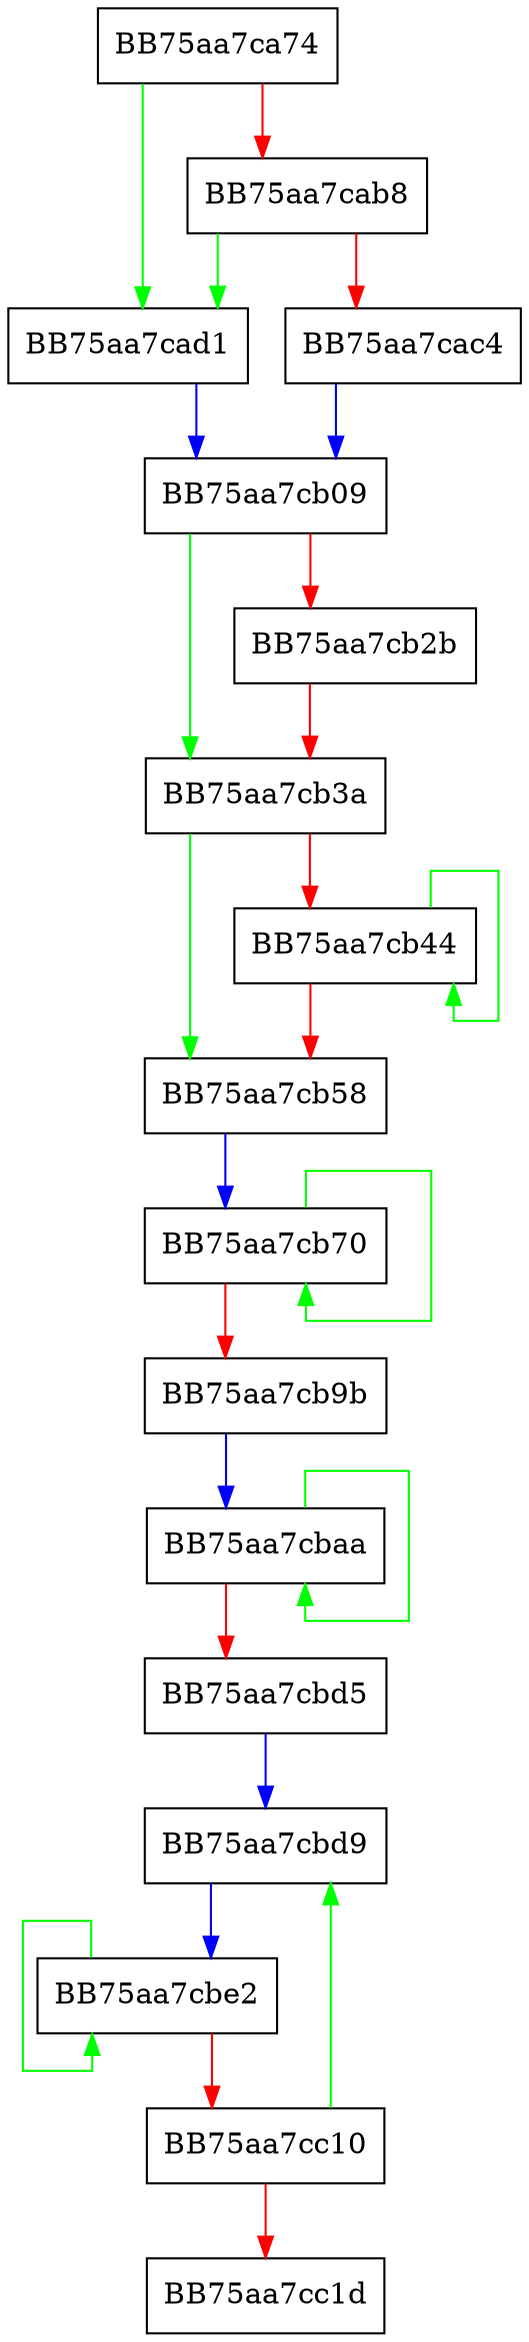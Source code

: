 digraph SetKey {
  node [shape="box"];
  graph [splines=ortho];
  BB75aa7ca74 -> BB75aa7cad1 [color="green"];
  BB75aa7ca74 -> BB75aa7cab8 [color="red"];
  BB75aa7cab8 -> BB75aa7cad1 [color="green"];
  BB75aa7cab8 -> BB75aa7cac4 [color="red"];
  BB75aa7cac4 -> BB75aa7cb09 [color="blue"];
  BB75aa7cad1 -> BB75aa7cb09 [color="blue"];
  BB75aa7cb09 -> BB75aa7cb3a [color="green"];
  BB75aa7cb09 -> BB75aa7cb2b [color="red"];
  BB75aa7cb2b -> BB75aa7cb3a [color="red"];
  BB75aa7cb3a -> BB75aa7cb58 [color="green"];
  BB75aa7cb3a -> BB75aa7cb44 [color="red"];
  BB75aa7cb44 -> BB75aa7cb44 [color="green"];
  BB75aa7cb44 -> BB75aa7cb58 [color="red"];
  BB75aa7cb58 -> BB75aa7cb70 [color="blue"];
  BB75aa7cb70 -> BB75aa7cb70 [color="green"];
  BB75aa7cb70 -> BB75aa7cb9b [color="red"];
  BB75aa7cb9b -> BB75aa7cbaa [color="blue"];
  BB75aa7cbaa -> BB75aa7cbaa [color="green"];
  BB75aa7cbaa -> BB75aa7cbd5 [color="red"];
  BB75aa7cbd5 -> BB75aa7cbd9 [color="blue"];
  BB75aa7cbd9 -> BB75aa7cbe2 [color="blue"];
  BB75aa7cbe2 -> BB75aa7cbe2 [color="green"];
  BB75aa7cbe2 -> BB75aa7cc10 [color="red"];
  BB75aa7cc10 -> BB75aa7cbd9 [color="green"];
  BB75aa7cc10 -> BB75aa7cc1d [color="red"];
}